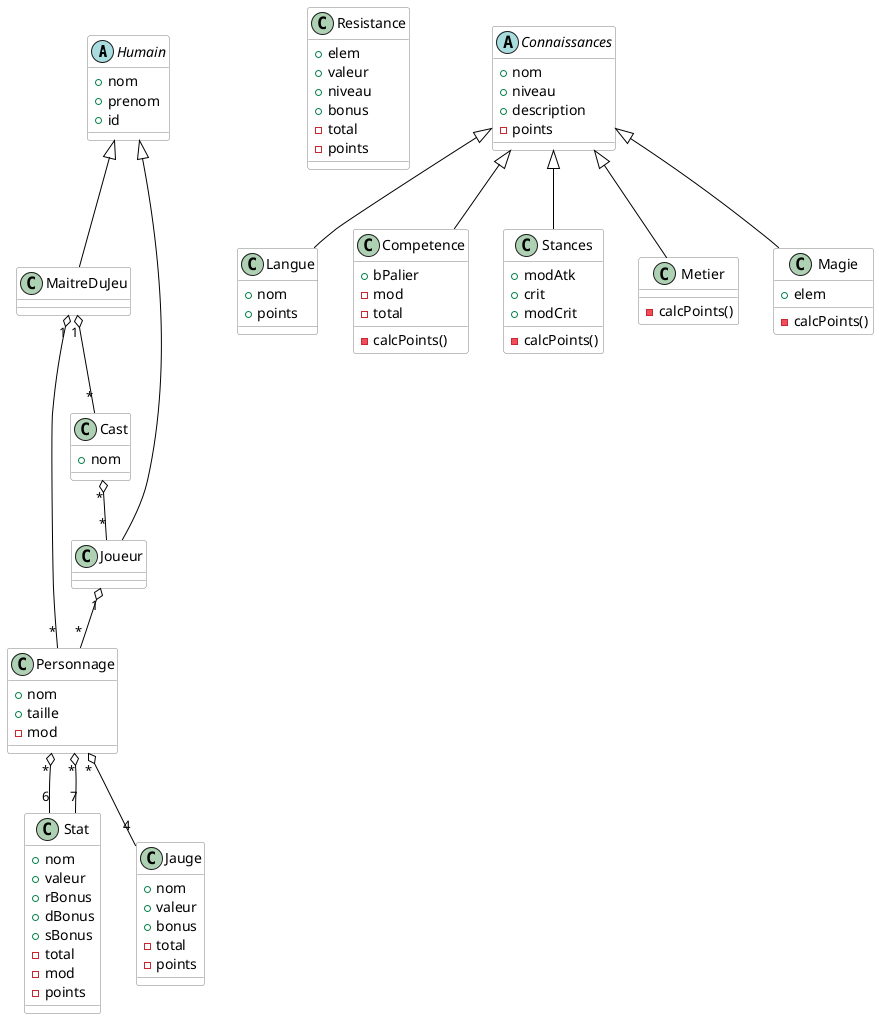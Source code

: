 @startuml astarun

skinparam class {
	BackgroundColor white
	ArrowColor black
	BorderColor gray
}

abstract class Humain {
	+ nom
	+ prenom
	+ id
}

class MaitreDuJeu {
}

class Joueur {
}

class Cast {
	+ nom
}

class Personnage {
	+ nom
	+ taille
	- mod
}

class Stat {
	+ nom
	+ valeur
	+ rBonus
	+ dBonus
	+ sBonus
	- total
	- mod
	- points
}

class Resistance {
	+ elem
	+ valeur
	+ niveau
	+ bonus
	- total
	- points 
}

class Jauge {
	+ nom
	+ valeur
	+ bonus
	- total
	- points
}

class Langue {
	+ nom
	+ points
}

abstract class Connaissances {
	+ nom
	+ niveau
	+ description
	- points
}

class Competence {
	+ bPalier
	- mod
	- total
	- calcPoints()
}

class Stances {
	+ modAtk
	+ crit
	+ modCrit
	- calcPoints()
}

class Metier {
	- calcPoints()
}

class Magie {
	+ elem
	- calcPoints()
}
' 
' db      d888888b d88888b d8b   db .d8888. 
' 88        `88'   88'     888o  88 88'  YP 
' 88         88    88ooooo 88V8o 88 `8bo.   
' 88         88    88~~~~~ 88 V8o88   `Y8b. 
' 88booo.   .88.   88.     88  V888 db   8D 
' Y88888P Y888888P Y88888P VP   V8P `8888Y' 
'                                           
'                                           
' 
' 
' db   db db    db .88b  d88.  .d8b.  d888888b d8b   db      d888888b  .d88b.               
' 88   88 88    88 88'YbdP`88 d8' `8b   `88'   888o  88      `~~88~~' .8P  Y8.      8. A .8 
' 88ooo88 88    88 88  88  88 88ooo88    88    88V8o 88         88    88    88      `8.8.8' 
' 88~~~88 88    88 88  88  88 88~~~88    88    88 V8o88         88    88    88        888   
' 88   88 88b  d88 88  88  88 88   88   .88.   88  V888         88    `8b  d8'      .d'8`b. 
' YP   YP ~Y8888P' YP  YP  YP YP   YP Y888888P VP   V8P         YP     `Y88P'       8' V `8 
'                                                                                           
'                                                                                           
' 

Humain ^-- Joueur
Humain ^-- MaitreDuJeu
' 
'    d88b  .d88b.  db    db d88888b db    db d8888b.      d888888b  .d88b.               
'    `8P' .8P  Y8. 88    88 88'     88    88 88  `8D      `~~88~~' .8P  Y8.      8. A .8 
'     88  88    88 88    88 88ooooo 88    88 88oobY'         88    88    88      `8.8.8' 
'     88  88    88 88    88 88~~~~~ 88    88 88`8b           88    88    88        888   
' db. 88  `8b  d8' 88b  d88 88.     88b  d88 88 `88.         88    `8b  d8'      .d'8`b. 
' Y8888P   `Y88P'  ~Y8888P' Y88888P ~Y8888P' 88   YD         YP     `Y88P'       8' V `8 
'                                                                                        
'                                                                                        
' 

Joueur "1" o-- "*" Personnage
' 
' .88b  d88.  .d8b.  d888888b d888888b d8888b. d88888b d8888b. db    db    d88b d88888b db    db      d888888b  .d88b.               
' 88'YbdP`88 d8' `8b   `88'   `~~88~~' 88  `8D 88'     88  `8D 88    88    `8P' 88'     88    88      `~~88~~' .8P  Y8.      8. A .8 
' 88  88  88 88ooo88    88       88    88oobY' 88ooooo 88   88 88    88     88  88ooooo 88    88         88    88    88      `8.8.8' 
' 88  88  88 88~~~88    88       88    88`8b   88~~~~~ 88   88 88    88     88  88~~~~~ 88    88         88    88    88        888   
' 88  88  88 88   88   .88.      88    88 `88. 88.     88  .8D 88b  d88 db. 88  88.     88b  d88         88    `8b  d8'      .d'8`b. 
' YP  YP  YP YP   YP Y888888P    YP    88   YD Y88888P Y8888D' ~Y8888P' Y8888P  Y88888P ~Y8888P'         YP     `Y88P'       8' V `8 
'                                                                                                                                    
'                                                                                                                                    
' 
MaitreDuJeu "1" o-- "*" Cast
MaitreDuJeu "1" o-- "*" Personnage
' 
'  .o88b.  .d8b.  .d8888. d888888b      d888888b  .d88b.               
' d8P  Y8 d8' `8b 88'  YP `~~88~~'      `~~88~~' .8P  Y8.      8. A .8 
' 8P      88ooo88 `8bo.      88            88    88    88      `8.8.8' 
' 8b      88~~~88   `Y8b.    88            88    88    88        888   
' Y8b  d8 88   88 db   8D    88            88    `8b  d8'      .d'8`b. 
'  `Y88P' YP   YP `8888Y'    YP            YP     `Y88P'       8' V `8 
'                                                                      
'                                                                      
' 
Cast "*" o-- "*" Joueur
' 
'  .o88b.  .d88b.  d8b   db d8b   db  .d8b.  d888888b .d8888. .d8888.  .d8b.  d8b   db  .o88b. d88888b .d8888.      d888888b  .d88b.               
' d8P  Y8 .8P  Y8. 888o  88 888o  88 d8' `8b   `88'   88'  YP 88'  YP d8' `8b 888o  88 d8P  Y8 88'     88'  YP      `~~88~~' .8P  Y8.      8. A .8 
' 8P      88    88 88V8o 88 88V8o 88 88ooo88    88    `8bo.   `8bo.   88ooo88 88V8o 88 8P      88ooooo `8bo.           88    88    88      `8.8.8' 
' 8b      88    88 88 V8o88 88 V8o88 88~~~88    88      `Y8b.   `Y8b. 88~~~88 88 V8o88 8b      88~~~~~   `Y8b.         88    88    88        888   
' Y8b  d8 `8b  d8' 88  V888 88  V888 88   88   .88.   db   8D db   8D 88   88 88  V888 Y8b  d8 88.     db   8D         88    `8b  d8'      .d'8`b. 
'  `Y88P'  `Y88P'  VP   V8P VP   V8P YP   YP Y888888P `8888Y' `8888Y' YP   YP VP   V8P  `Y88P' Y88888P `8888Y'         YP     `Y88P'       8' V `8 
'                                                                                                                                                  
'                                                                                                                                                  
' 
Connaissances ^-- Competence
Connaissances ^-- Stances
Connaissances ^-- Metier
Connaissances ^-- Magie
Connaissances ^-- Langue
' 
' d8888b. d88888b d8888b. .d8888.  .d88b.  d8b   db d8b   db  .d8b.   d888b  d88888b      d888888b  .d88b.               
' 88  `8D 88'     88  `8D 88'  YP .8P  Y8. 888o  88 888o  88 d8' `8b 88' Y8b 88'          `~~88~~' .8P  Y8.      8. A .8 
' 88oodD' 88ooooo 88oobY' `8bo.   88    88 88V8o 88 88V8o 88 88ooo88 88      88ooooo         88    88    88      `8.8.8' 
' 88~~~   88~~~~~ 88`8b     `Y8b. 88    88 88 V8o88 88 V8o88 88~~~88 88  ooo 88~~~~~         88    88    88        888   
' 88      88.     88 `88. db   8D `8b  d8' 88  V888 88  V888 88   88 88. ~8~ 88.             88    `8b  d8'      .d'8`b. 
' 88      Y88888P 88   YD `8888Y'  `Y88P'  VP   V8P VP   V8P YP   YP  Y888P  Y88888P         YP     `Y88P'       8' V `8 
'                                                                                                                        
'                                                                                                                        
' 
Personnage "*" o-- "6" Stat 
Personnage "*" o-- "4" Jauge 
Personnage "*" o-- "7" Stat 

@enduml